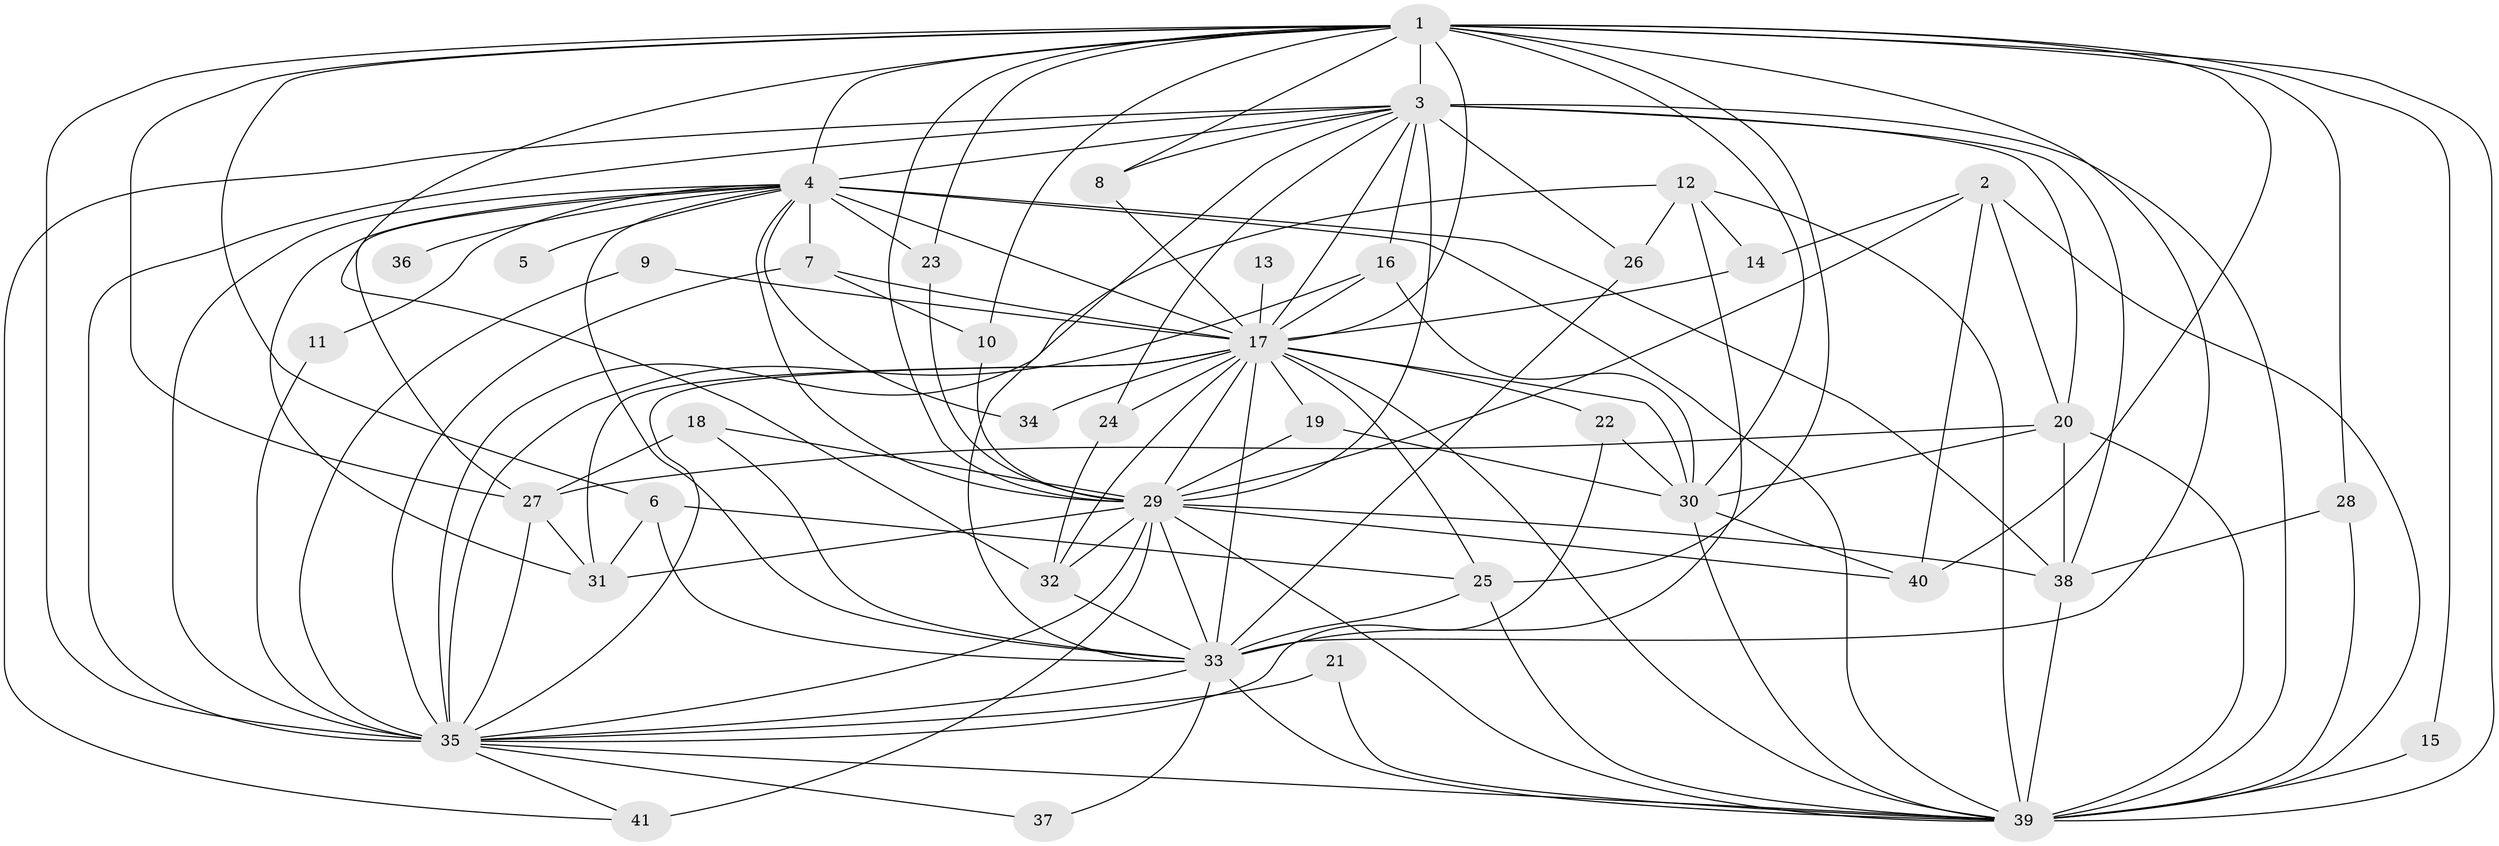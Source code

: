// original degree distribution, {20: 0.00980392156862745, 24: 0.0196078431372549, 16: 0.00980392156862745, 13: 0.00980392156862745, 22: 0.00980392156862745, 18: 0.0196078431372549, 23: 0.00980392156862745, 32: 0.00980392156862745, 8: 0.00980392156862745, 6: 0.029411764705882353, 3: 0.14705882352941177, 4: 0.10784313725490197, 5: 0.029411764705882353, 2: 0.5784313725490197}
// Generated by graph-tools (version 1.1) at 2025/36/03/04/25 23:36:34]
// undirected, 41 vertices, 124 edges
graph export_dot {
  node [color=gray90,style=filled];
  1;
  2;
  3;
  4;
  5;
  6;
  7;
  8;
  9;
  10;
  11;
  12;
  13;
  14;
  15;
  16;
  17;
  18;
  19;
  20;
  21;
  22;
  23;
  24;
  25;
  26;
  27;
  28;
  29;
  30;
  31;
  32;
  33;
  34;
  35;
  36;
  37;
  38;
  39;
  40;
  41;
  1 -- 3 [weight=4.0];
  1 -- 4 [weight=3.0];
  1 -- 6 [weight=1.0];
  1 -- 8 [weight=1.0];
  1 -- 10 [weight=1.0];
  1 -- 15 [weight=1.0];
  1 -- 17 [weight=5.0];
  1 -- 23 [weight=1.0];
  1 -- 25 [weight=1.0];
  1 -- 27 [weight=1.0];
  1 -- 28 [weight=1.0];
  1 -- 29 [weight=4.0];
  1 -- 30 [weight=3.0];
  1 -- 32 [weight=1.0];
  1 -- 33 [weight=3.0];
  1 -- 35 [weight=4.0];
  1 -- 39 [weight=4.0];
  1 -- 40 [weight=2.0];
  2 -- 14 [weight=1.0];
  2 -- 20 [weight=1.0];
  2 -- 29 [weight=1.0];
  2 -- 39 [weight=1.0];
  2 -- 40 [weight=1.0];
  3 -- 4 [weight=2.0];
  3 -- 8 [weight=1.0];
  3 -- 16 [weight=1.0];
  3 -- 17 [weight=1.0];
  3 -- 20 [weight=1.0];
  3 -- 24 [weight=1.0];
  3 -- 26 [weight=2.0];
  3 -- 29 [weight=1.0];
  3 -- 33 [weight=1.0];
  3 -- 35 [weight=1.0];
  3 -- 38 [weight=1.0];
  3 -- 39 [weight=1.0];
  3 -- 41 [weight=1.0];
  4 -- 5 [weight=1.0];
  4 -- 7 [weight=1.0];
  4 -- 11 [weight=1.0];
  4 -- 17 [weight=3.0];
  4 -- 23 [weight=1.0];
  4 -- 27 [weight=1.0];
  4 -- 29 [weight=1.0];
  4 -- 31 [weight=1.0];
  4 -- 33 [weight=2.0];
  4 -- 34 [weight=1.0];
  4 -- 35 [weight=1.0];
  4 -- 36 [weight=1.0];
  4 -- 38 [weight=1.0];
  4 -- 39 [weight=1.0];
  6 -- 25 [weight=1.0];
  6 -- 31 [weight=1.0];
  6 -- 33 [weight=1.0];
  7 -- 10 [weight=1.0];
  7 -- 17 [weight=2.0];
  7 -- 35 [weight=1.0];
  8 -- 17 [weight=1.0];
  9 -- 17 [weight=1.0];
  9 -- 35 [weight=1.0];
  10 -- 29 [weight=1.0];
  11 -- 35 [weight=1.0];
  12 -- 14 [weight=1.0];
  12 -- 26 [weight=1.0];
  12 -- 33 [weight=1.0];
  12 -- 35 [weight=2.0];
  12 -- 39 [weight=1.0];
  13 -- 17 [weight=1.0];
  14 -- 17 [weight=1.0];
  15 -- 39 [weight=1.0];
  16 -- 17 [weight=1.0];
  16 -- 30 [weight=1.0];
  16 -- 35 [weight=1.0];
  17 -- 19 [weight=1.0];
  17 -- 22 [weight=1.0];
  17 -- 24 [weight=1.0];
  17 -- 25 [weight=1.0];
  17 -- 29 [weight=2.0];
  17 -- 30 [weight=1.0];
  17 -- 31 [weight=1.0];
  17 -- 32 [weight=1.0];
  17 -- 33 [weight=2.0];
  17 -- 34 [weight=1.0];
  17 -- 35 [weight=2.0];
  17 -- 39 [weight=1.0];
  18 -- 27 [weight=1.0];
  18 -- 29 [weight=1.0];
  18 -- 33 [weight=1.0];
  19 -- 29 [weight=1.0];
  19 -- 30 [weight=1.0];
  20 -- 27 [weight=1.0];
  20 -- 30 [weight=1.0];
  20 -- 38 [weight=1.0];
  20 -- 39 [weight=1.0];
  21 -- 35 [weight=1.0];
  21 -- 39 [weight=1.0];
  22 -- 30 [weight=1.0];
  22 -- 35 [weight=1.0];
  23 -- 29 [weight=1.0];
  24 -- 32 [weight=1.0];
  25 -- 33 [weight=1.0];
  25 -- 39 [weight=1.0];
  26 -- 33 [weight=1.0];
  27 -- 31 [weight=1.0];
  27 -- 35 [weight=1.0];
  28 -- 38 [weight=1.0];
  28 -- 39 [weight=2.0];
  29 -- 31 [weight=2.0];
  29 -- 32 [weight=1.0];
  29 -- 33 [weight=1.0];
  29 -- 35 [weight=1.0];
  29 -- 38 [weight=1.0];
  29 -- 39 [weight=2.0];
  29 -- 40 [weight=1.0];
  29 -- 41 [weight=2.0];
  30 -- 39 [weight=1.0];
  30 -- 40 [weight=1.0];
  32 -- 33 [weight=1.0];
  33 -- 35 [weight=1.0];
  33 -- 37 [weight=1.0];
  33 -- 39 [weight=2.0];
  35 -- 37 [weight=1.0];
  35 -- 39 [weight=1.0];
  35 -- 41 [weight=1.0];
  38 -- 39 [weight=1.0];
}
